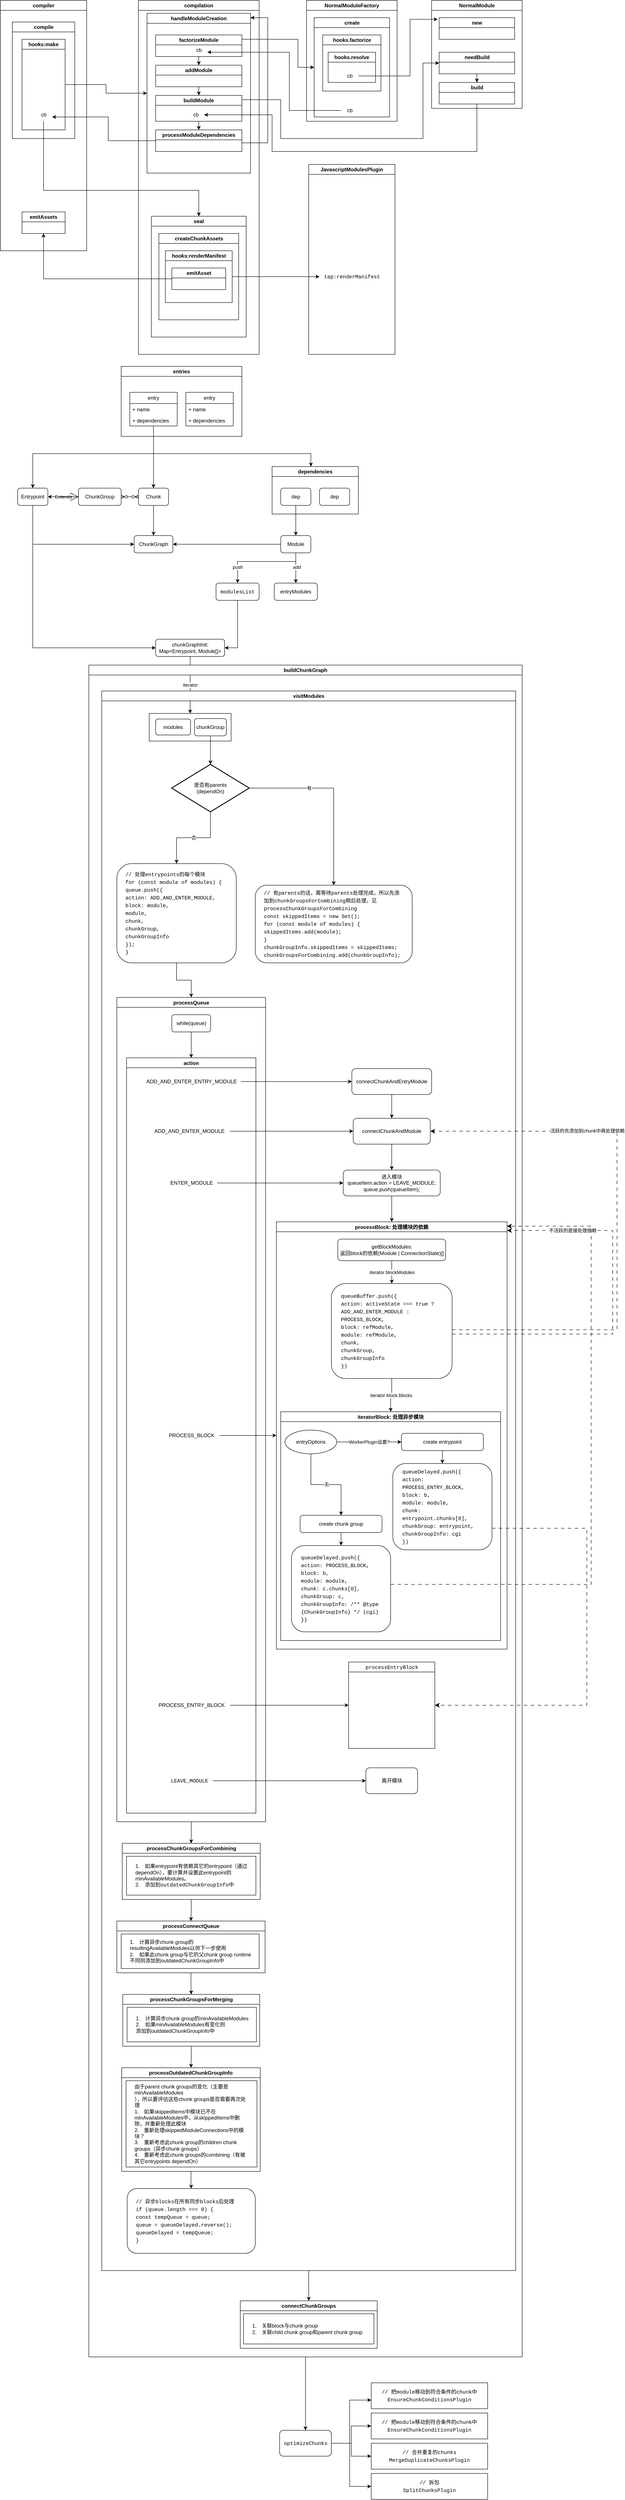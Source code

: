 <mxfile version="23.1.4" type="github">
  <diagram name="第 1 页" id="MVrE7ZpOwZZvy0ujSv35">
    <mxGraphModel dx="859" dy="586" grid="1" gridSize="10" guides="1" tooltips="1" connect="1" arrows="1" fold="1" page="1" pageScale="1" pageWidth="827" pageHeight="1169" math="0" shadow="0">
      <root>
        <mxCell id="0" />
        <mxCell id="1" parent="0" />
        <mxCell id="Hyx3UyOHCQJDbXDzl8Xv-9" value="compilation" style="swimlane;whiteSpace=wrap;html=1;" parent="1" vertex="1">
          <mxGeometry x="360" y="70" width="280" height="820" as="geometry">
            <mxRectangle x="70" y="110" width="110" height="30" as="alternateBounds" />
          </mxGeometry>
        </mxCell>
        <mxCell id="Hyx3UyOHCQJDbXDzl8Xv-68" value="seal" style="swimlane;whiteSpace=wrap;html=1;" parent="Hyx3UyOHCQJDbXDzl8Xv-9" vertex="1">
          <mxGeometry x="30" y="500" width="220" height="280" as="geometry" />
        </mxCell>
        <mxCell id="Hyx3UyOHCQJDbXDzl8Xv-69" value="createChunkAssets" style="swimlane;whiteSpace=wrap;html=1;" parent="Hyx3UyOHCQJDbXDzl8Xv-68" vertex="1">
          <mxGeometry x="17.5" y="40" width="185" height="200" as="geometry" />
        </mxCell>
        <mxCell id="Hyx3UyOHCQJDbXDzl8Xv-71" value="hooks:renderManifest" style="swimlane;whiteSpace=wrap;html=1;" parent="Hyx3UyOHCQJDbXDzl8Xv-69" vertex="1">
          <mxGeometry x="15" y="40" width="155" height="120" as="geometry" />
        </mxCell>
        <mxCell id="Hyx3UyOHCQJDbXDzl8Xv-72" value="emitAsset" style="swimlane;whiteSpace=wrap;html=1;" parent="Hyx3UyOHCQJDbXDzl8Xv-71" vertex="1">
          <mxGeometry x="15" y="40" width="125" height="50" as="geometry" />
        </mxCell>
        <mxCell id="Hyx3UyOHCQJDbXDzl8Xv-123" value="handleModuleCreation" style="swimlane;whiteSpace=wrap;html=1;" parent="Hyx3UyOHCQJDbXDzl8Xv-9" vertex="1">
          <mxGeometry x="20" y="30" width="240" height="370" as="geometry" />
        </mxCell>
        <mxCell id="Hyx3UyOHCQJDbXDzl8Xv-75" value="factorizeModule" style="swimlane;whiteSpace=wrap;html=1;" parent="Hyx3UyOHCQJDbXDzl8Xv-123" vertex="1">
          <mxGeometry x="20" y="50" width="200" height="50" as="geometry" />
        </mxCell>
        <mxCell id="Hyx3UyOHCQJDbXDzl8Xv-113" value="cb" style="text;html=1;align=center;verticalAlign=middle;resizable=0;points=[];autosize=1;strokeColor=none;fillColor=none;" parent="Hyx3UyOHCQJDbXDzl8Xv-75" vertex="1">
          <mxGeometry x="80" y="20" width="40" height="30" as="geometry" />
        </mxCell>
        <mxCell id="Hyx3UyOHCQJDbXDzl8Xv-79" value="addModule" style="swimlane;whiteSpace=wrap;html=1;" parent="Hyx3UyOHCQJDbXDzl8Xv-123" vertex="1">
          <mxGeometry x="20" y="120" width="200" height="50" as="geometry" />
        </mxCell>
        <mxCell id="Hyx3UyOHCQJDbXDzl8Xv-91" style="edgeStyle=orthogonalEdgeStyle;rounded=0;orthogonalLoop=1;jettySize=auto;html=1;" parent="Hyx3UyOHCQJDbXDzl8Xv-123" source="Hyx3UyOHCQJDbXDzl8Xv-75" target="Hyx3UyOHCQJDbXDzl8Xv-79" edge="1">
          <mxGeometry relative="1" as="geometry" />
        </mxCell>
        <mxCell id="Hyx3UyOHCQJDbXDzl8Xv-80" value="buildModule" style="swimlane;whiteSpace=wrap;html=1;" parent="Hyx3UyOHCQJDbXDzl8Xv-123" vertex="1">
          <mxGeometry x="20" y="190" width="200" height="60" as="geometry" />
        </mxCell>
        <mxCell id="Hyx3UyOHCQJDbXDzl8Xv-121" value="cb" style="text;html=1;align=center;verticalAlign=middle;resizable=0;points=[];autosize=1;strokeColor=none;fillColor=none;" parent="Hyx3UyOHCQJDbXDzl8Xv-80" vertex="1">
          <mxGeometry x="72.5" y="30" width="40" height="30" as="geometry" />
        </mxCell>
        <mxCell id="Hyx3UyOHCQJDbXDzl8Xv-92" style="edgeStyle=orthogonalEdgeStyle;rounded=0;orthogonalLoop=1;jettySize=auto;html=1;" parent="Hyx3UyOHCQJDbXDzl8Xv-123" source="Hyx3UyOHCQJDbXDzl8Xv-79" target="Hyx3UyOHCQJDbXDzl8Xv-80" edge="1">
          <mxGeometry relative="1" as="geometry" />
        </mxCell>
        <mxCell id="Hyx3UyOHCQJDbXDzl8Xv-126" style="edgeStyle=orthogonalEdgeStyle;rounded=0;orthogonalLoop=1;jettySize=auto;html=1;" parent="Hyx3UyOHCQJDbXDzl8Xv-123" source="Hyx3UyOHCQJDbXDzl8Xv-81" target="Hyx3UyOHCQJDbXDzl8Xv-123" edge="1">
          <mxGeometry relative="1" as="geometry">
            <Array as="points">
              <mxPoint x="280" y="300" />
              <mxPoint x="280" y="10" />
            </Array>
          </mxGeometry>
        </mxCell>
        <mxCell id="Hyx3UyOHCQJDbXDzl8Xv-81" value="processModuleDependencies" style="swimlane;whiteSpace=wrap;html=1;" parent="Hyx3UyOHCQJDbXDzl8Xv-123" vertex="1">
          <mxGeometry x="20" y="270" width="200" height="50" as="geometry" />
        </mxCell>
        <mxCell id="Hyx3UyOHCQJDbXDzl8Xv-93" style="edgeStyle=orthogonalEdgeStyle;rounded=0;orthogonalLoop=1;jettySize=auto;html=1;" parent="Hyx3UyOHCQJDbXDzl8Xv-123" source="Hyx3UyOHCQJDbXDzl8Xv-80" target="Hyx3UyOHCQJDbXDzl8Xv-81" edge="1">
          <mxGeometry relative="1" as="geometry" />
        </mxCell>
        <mxCell id="Hyx3UyOHCQJDbXDzl8Xv-11" value="compiler" style="swimlane;whiteSpace=wrap;html=1;" parent="1" vertex="1">
          <mxGeometry x="40" y="70" width="200" height="580" as="geometry">
            <mxRectangle x="70" y="110" width="110" height="30" as="alternateBounds" />
          </mxGeometry>
        </mxCell>
        <mxCell id="Hyx3UyOHCQJDbXDzl8Xv-83" value="compile" style="swimlane;whiteSpace=wrap;html=1;" parent="Hyx3UyOHCQJDbXDzl8Xv-11" vertex="1">
          <mxGeometry x="27.5" y="50" width="145" height="270" as="geometry" />
        </mxCell>
        <mxCell id="Hyx3UyOHCQJDbXDzl8Xv-84" value="hooks:make" style="swimlane;whiteSpace=wrap;html=1;" parent="Hyx3UyOHCQJDbXDzl8Xv-83" vertex="1">
          <mxGeometry x="22.5" y="40" width="100" height="210" as="geometry" />
        </mxCell>
        <mxCell id="Hyx3UyOHCQJDbXDzl8Xv-85" value="cb" style="text;html=1;align=center;verticalAlign=middle;resizable=0;points=[];autosize=1;strokeColor=none;fillColor=none;" parent="Hyx3UyOHCQJDbXDzl8Xv-84" vertex="1">
          <mxGeometry x="30" y="160" width="40" height="30" as="geometry" />
        </mxCell>
        <mxCell id="Hyx3UyOHCQJDbXDzl8Xv-87" value="emitAssets" style="swimlane;whiteSpace=wrap;html=1;" parent="Hyx3UyOHCQJDbXDzl8Xv-11" vertex="1">
          <mxGeometry x="50" y="490" width="100" height="50" as="geometry" />
        </mxCell>
        <mxCell id="Hyx3UyOHCQJDbXDzl8Xv-27" value="JavascriptModulesPlugin" style="swimlane;whiteSpace=wrap;html=1;" parent="1" vertex="1">
          <mxGeometry x="755" y="450" width="200" height="440" as="geometry">
            <mxRectangle x="70" y="110" width="110" height="30" as="alternateBounds" />
          </mxGeometry>
        </mxCell>
        <mxCell id="Hyx3UyOHCQJDbXDzl8Xv-31" value="&lt;div style=&quot;font-family: Menlo, Monaco, &amp;quot;Courier New&amp;quot;, monospace; line-height: 18px;&quot;&gt;tap:renderManifest&lt;/div&gt;" style="text;html=1;align=center;verticalAlign=middle;resizable=0;points=[];autosize=1;strokeColor=none;fillColor=none;labelBackgroundColor=default;fontColor=default;" parent="Hyx3UyOHCQJDbXDzl8Xv-27" vertex="1">
          <mxGeometry x="25" y="245" width="150" height="30" as="geometry" />
        </mxCell>
        <mxCell id="Hyx3UyOHCQJDbXDzl8Xv-40" style="edgeStyle=orthogonalEdgeStyle;rounded=0;orthogonalLoop=1;jettySize=auto;html=1;" parent="1" source="Hyx3UyOHCQJDbXDzl8Xv-71" target="Hyx3UyOHCQJDbXDzl8Xv-31" edge="1">
          <mxGeometry relative="1" as="geometry">
            <mxPoint x="475" y="375" as="sourcePoint" />
          </mxGeometry>
        </mxCell>
        <mxCell id="Hyx3UyOHCQJDbXDzl8Xv-64" style="edgeStyle=orthogonalEdgeStyle;rounded=0;orthogonalLoop=1;jettySize=auto;html=1;entryX=0.5;entryY=0;entryDx=0;entryDy=0;" parent="1" source="Hyx3UyOHCQJDbXDzl8Xv-85" target="Hyx3UyOHCQJDbXDzl8Xv-68" edge="1">
          <mxGeometry relative="1" as="geometry">
            <mxPoint x="151.5" y="365" as="sourcePoint" />
            <mxPoint x="360" y="265" as="targetPoint" />
            <Array as="points">
              <mxPoint x="140" y="510" />
              <mxPoint x="500" y="510" />
            </Array>
          </mxGeometry>
        </mxCell>
        <mxCell id="Hyx3UyOHCQJDbXDzl8Xv-74" style="edgeStyle=orthogonalEdgeStyle;rounded=0;orthogonalLoop=1;jettySize=auto;html=1;" parent="1" source="Hyx3UyOHCQJDbXDzl8Xv-72" target="Hyx3UyOHCQJDbXDzl8Xv-87" edge="1">
          <mxGeometry relative="1" as="geometry">
            <mxPoint x="171.5" y="535" as="targetPoint" />
          </mxGeometry>
        </mxCell>
        <mxCell id="Hyx3UyOHCQJDbXDzl8Xv-90" style="edgeStyle=orthogonalEdgeStyle;rounded=0;orthogonalLoop=1;jettySize=auto;html=1;" parent="1" source="Hyx3UyOHCQJDbXDzl8Xv-81" target="Hyx3UyOHCQJDbXDzl8Xv-85" edge="1">
          <mxGeometry relative="1" as="geometry">
            <Array as="points">
              <mxPoint x="290" y="395" />
              <mxPoint x="290" y="340" />
            </Array>
          </mxGeometry>
        </mxCell>
        <mxCell id="Hyx3UyOHCQJDbXDzl8Xv-94" value="NormalModuleFactory" style="swimlane;whiteSpace=wrap;html=1;" parent="1" vertex="1">
          <mxGeometry x="750" y="70" width="210" height="280" as="geometry" />
        </mxCell>
        <mxCell id="Hyx3UyOHCQJDbXDzl8Xv-95" value="create" style="swimlane;whiteSpace=wrap;html=1;" parent="Hyx3UyOHCQJDbXDzl8Xv-94" vertex="1">
          <mxGeometry x="17.5" y="40" width="175" height="230" as="geometry" />
        </mxCell>
        <mxCell id="Hyx3UyOHCQJDbXDzl8Xv-96" value="hooks.factorize" style="swimlane;whiteSpace=wrap;html=1;" parent="Hyx3UyOHCQJDbXDzl8Xv-95" vertex="1">
          <mxGeometry x="20" y="40" width="135" height="130" as="geometry" />
        </mxCell>
        <mxCell id="Hyx3UyOHCQJDbXDzl8Xv-99" value="hooks.resolve" style="swimlane;whiteSpace=wrap;html=1;" parent="Hyx3UyOHCQJDbXDzl8Xv-96" vertex="1">
          <mxGeometry x="12.5" y="40" width="110" height="70" as="geometry" />
        </mxCell>
        <mxCell id="Hyx3UyOHCQJDbXDzl8Xv-108" value="cb" style="text;html=1;align=center;verticalAlign=middle;resizable=0;points=[];autosize=1;strokeColor=none;fillColor=none;" parent="Hyx3UyOHCQJDbXDzl8Xv-99" vertex="1">
          <mxGeometry x="30" y="40" width="40" height="30" as="geometry" />
        </mxCell>
        <mxCell id="Hyx3UyOHCQJDbXDzl8Xv-111" value="cb" style="text;html=1;align=center;verticalAlign=middle;resizable=0;points=[];autosize=1;strokeColor=none;fillColor=none;" parent="Hyx3UyOHCQJDbXDzl8Xv-95" vertex="1">
          <mxGeometry x="62.5" y="200" width="40" height="30" as="geometry" />
        </mxCell>
        <mxCell id="Hyx3UyOHCQJDbXDzl8Xv-101" value="NormalModule" style="swimlane;whiteSpace=wrap;html=1;" parent="1" vertex="1">
          <mxGeometry x="1040" y="70" width="210" height="250" as="geometry" />
        </mxCell>
        <mxCell id="Hyx3UyOHCQJDbXDzl8Xv-105" value="new" style="swimlane;whiteSpace=wrap;html=1;" parent="Hyx3UyOHCQJDbXDzl8Xv-101" vertex="1">
          <mxGeometry x="17.5" y="40" width="175" height="50" as="geometry" />
        </mxCell>
        <mxCell id="Hyx3UyOHCQJDbXDzl8Xv-118" value="build" style="swimlane;whiteSpace=wrap;html=1;" parent="Hyx3UyOHCQJDbXDzl8Xv-101" vertex="1">
          <mxGeometry x="17.5" y="190" width="175" height="50" as="geometry" />
        </mxCell>
        <mxCell id="Hyx3UyOHCQJDbXDzl8Xv-120" style="edgeStyle=orthogonalEdgeStyle;rounded=0;orthogonalLoop=1;jettySize=auto;html=1;" parent="Hyx3UyOHCQJDbXDzl8Xv-101" source="Hyx3UyOHCQJDbXDzl8Xv-117" target="Hyx3UyOHCQJDbXDzl8Xv-118" edge="1">
          <mxGeometry relative="1" as="geometry" />
        </mxCell>
        <mxCell id="Hyx3UyOHCQJDbXDzl8Xv-117" value="needBuild" style="swimlane;whiteSpace=wrap;html=1;" parent="Hyx3UyOHCQJDbXDzl8Xv-101" vertex="1">
          <mxGeometry x="17.5" y="120" width="175" height="50" as="geometry" />
        </mxCell>
        <mxCell id="Hyx3UyOHCQJDbXDzl8Xv-109" style="edgeStyle=orthogonalEdgeStyle;rounded=0;orthogonalLoop=1;jettySize=auto;html=1;entryX=-0.02;entryY=0.076;entryDx=0;entryDy=0;entryPerimeter=0;" parent="1" source="Hyx3UyOHCQJDbXDzl8Xv-108" target="Hyx3UyOHCQJDbXDzl8Xv-105" edge="1">
          <mxGeometry relative="1" as="geometry">
            <Array as="points">
              <mxPoint x="990" y="245" />
              <mxPoint x="990" y="114" />
            </Array>
          </mxGeometry>
        </mxCell>
        <mxCell id="Hyx3UyOHCQJDbXDzl8Xv-110" style="edgeStyle=orthogonalEdgeStyle;rounded=0;orthogonalLoop=1;jettySize=auto;html=1;" parent="1" source="Hyx3UyOHCQJDbXDzl8Xv-75" target="Hyx3UyOHCQJDbXDzl8Xv-95" edge="1">
          <mxGeometry relative="1" as="geometry">
            <mxPoint x="550" y="124" as="targetPoint" />
            <Array as="points">
              <mxPoint x="730" y="160" />
              <mxPoint x="730" y="225" />
            </Array>
          </mxGeometry>
        </mxCell>
        <mxCell id="Hyx3UyOHCQJDbXDzl8Xv-114" style="edgeStyle=orthogonalEdgeStyle;rounded=0;orthogonalLoop=1;jettySize=auto;html=1;" parent="1" source="Hyx3UyOHCQJDbXDzl8Xv-111" target="Hyx3UyOHCQJDbXDzl8Xv-113" edge="1">
          <mxGeometry relative="1" as="geometry">
            <Array as="points">
              <mxPoint x="710" y="325" />
              <mxPoint x="710" y="190" />
            </Array>
          </mxGeometry>
        </mxCell>
        <mxCell id="Hyx3UyOHCQJDbXDzl8Xv-119" style="edgeStyle=orthogonalEdgeStyle;rounded=0;orthogonalLoop=1;jettySize=auto;html=1;" parent="1" source="Hyx3UyOHCQJDbXDzl8Xv-80" target="Hyx3UyOHCQJDbXDzl8Xv-117" edge="1">
          <mxGeometry relative="1" as="geometry">
            <Array as="points">
              <mxPoint x="690" y="300" />
              <mxPoint x="690" y="390" />
              <mxPoint x="1020" y="390" />
              <mxPoint x="1020" y="215" />
            </Array>
          </mxGeometry>
        </mxCell>
        <mxCell id="Hyx3UyOHCQJDbXDzl8Xv-122" style="edgeStyle=orthogonalEdgeStyle;rounded=0;orthogonalLoop=1;jettySize=auto;html=1;" parent="1" source="Hyx3UyOHCQJDbXDzl8Xv-118" target="Hyx3UyOHCQJDbXDzl8Xv-121" edge="1">
          <mxGeometry relative="1" as="geometry">
            <Array as="points">
              <mxPoint x="1145" y="420" />
              <mxPoint x="670" y="420" />
              <mxPoint x="670" y="335" />
            </Array>
          </mxGeometry>
        </mxCell>
        <mxCell id="Hyx3UyOHCQJDbXDzl8Xv-124" style="edgeStyle=orthogonalEdgeStyle;rounded=0;orthogonalLoop=1;jettySize=auto;html=1;" parent="1" source="Hyx3UyOHCQJDbXDzl8Xv-84" target="Hyx3UyOHCQJDbXDzl8Xv-123" edge="1">
          <mxGeometry relative="1" as="geometry" />
        </mxCell>
        <mxCell id="Hyx3UyOHCQJDbXDzl8Xv-207" style="edgeStyle=orthogonalEdgeStyle;rounded=0;orthogonalLoop=1;jettySize=auto;html=1;" parent="1" source="Hyx3UyOHCQJDbXDzl8Xv-208" target="Hyx3UyOHCQJDbXDzl8Xv-217" edge="1">
          <mxGeometry relative="1" as="geometry">
            <Array as="points">
              <mxPoint x="395" y="1120" />
              <mxPoint x="115" y="1120" />
            </Array>
          </mxGeometry>
        </mxCell>
        <mxCell id="Hyx3UyOHCQJDbXDzl8Xv-214" style="edgeStyle=orthogonalEdgeStyle;rounded=0;orthogonalLoop=1;jettySize=auto;html=1;" parent="1" source="Hyx3UyOHCQJDbXDzl8Xv-208" target="Hyx3UyOHCQJDbXDzl8Xv-216" edge="1">
          <mxGeometry relative="1" as="geometry">
            <mxPoint x="166" y="1132" as="targetPoint" />
          </mxGeometry>
        </mxCell>
        <mxCell id="Hyx3UyOHCQJDbXDzl8Xv-247" style="edgeStyle=orthogonalEdgeStyle;rounded=0;orthogonalLoop=1;jettySize=auto;html=1;" parent="1" source="Hyx3UyOHCQJDbXDzl8Xv-216" target="Hyx3UyOHCQJDbXDzl8Xv-237" edge="1">
          <mxGeometry relative="1" as="geometry">
            <Array as="points">
              <mxPoint x="395" y="1330" />
            </Array>
          </mxGeometry>
        </mxCell>
        <mxCell id="Hyx3UyOHCQJDbXDzl8Xv-216" value="Chunk" style="rounded=1;whiteSpace=wrap;html=1;" parent="1" vertex="1">
          <mxGeometry x="360" y="1200" width="70" height="40" as="geometry" />
        </mxCell>
        <mxCell id="Hyx3UyOHCQJDbXDzl8Xv-219" value="Extends" style="endArrow=block;endSize=16;endFill=0;html=1;rounded=0;" parent="1" source="Hyx3UyOHCQJDbXDzl8Xv-217" target="Hyx3UyOHCQJDbXDzl8Xv-218" edge="1">
          <mxGeometry x="0.01" width="160" relative="1" as="geometry">
            <mxPoint x="265.44" y="1309" as="sourcePoint" />
            <mxPoint x="265.44" y="1375" as="targetPoint" />
            <mxPoint as="offset" />
          </mxGeometry>
        </mxCell>
        <mxCell id="Hyx3UyOHCQJDbXDzl8Xv-220" value="" style="edgeStyle=entityRelationEdgeStyle;fontSize=12;html=1;endArrow=ERzeroToMany;endFill=1;startArrow=ERzeroToMany;rounded=0;" parent="1" source="Hyx3UyOHCQJDbXDzl8Xv-216" target="Hyx3UyOHCQJDbXDzl8Xv-218" edge="1">
          <mxGeometry width="100" height="100" relative="1" as="geometry">
            <mxPoint x="411" y="1330" as="sourcePoint" />
            <mxPoint x="351" y="1450" as="targetPoint" />
          </mxGeometry>
        </mxCell>
        <mxCell id="Hyx3UyOHCQJDbXDzl8Xv-222" style="edgeStyle=orthogonalEdgeStyle;rounded=0;orthogonalLoop=1;jettySize=auto;html=1;" parent="1" source="Hyx3UyOHCQJDbXDzl8Xv-208" target="Hyx3UyOHCQJDbXDzl8Xv-276" edge="1">
          <mxGeometry relative="1" as="geometry">
            <mxPoint x="421.0" y="1170" as="targetPoint" />
            <Array as="points">
              <mxPoint x="395" y="1120" />
              <mxPoint x="760" y="1120" />
            </Array>
          </mxGeometry>
        </mxCell>
        <mxCell id="Hyx3UyOHCQJDbXDzl8Xv-238" value="" style="edgeStyle=orthogonalEdgeStyle;rounded=0;orthogonalLoop=1;jettySize=auto;html=1;" parent="1" source="Hyx3UyOHCQJDbXDzl8Xv-234" target="Hyx3UyOHCQJDbXDzl8Xv-237" edge="1">
          <mxGeometry relative="1" as="geometry">
            <mxPoint x="241" y="1520" as="targetPoint" />
            <Array as="points">
              <mxPoint x="725" y="1330" />
            </Array>
          </mxGeometry>
        </mxCell>
        <mxCell id="Hyx3UyOHCQJDbXDzl8Xv-278" style="edgeStyle=orthogonalEdgeStyle;rounded=0;orthogonalLoop=1;jettySize=auto;html=1;" parent="1" source="Hyx3UyOHCQJDbXDzl8Xv-234" target="Hyx3UyOHCQJDbXDzl8Xv-258" edge="1">
          <mxGeometry relative="1" as="geometry" />
        </mxCell>
        <mxCell id="Hyx3UyOHCQJDbXDzl8Xv-279" value="add" style="edgeLabel;html=1;align=center;verticalAlign=middle;resizable=0;points=[];" parent="Hyx3UyOHCQJDbXDzl8Xv-278" vertex="1" connectable="0">
          <mxGeometry x="-0.076" y="2" relative="1" as="geometry">
            <mxPoint as="offset" />
          </mxGeometry>
        </mxCell>
        <mxCell id="Hyx3UyOHCQJDbXDzl8Xv-284" style="edgeStyle=orthogonalEdgeStyle;rounded=0;orthogonalLoop=1;jettySize=auto;html=1;" parent="1" source="Hyx3UyOHCQJDbXDzl8Xv-234" target="Hyx3UyOHCQJDbXDzl8Xv-283" edge="1">
          <mxGeometry relative="1" as="geometry">
            <Array as="points">
              <mxPoint x="725" y="1370" />
              <mxPoint x="590" y="1370" />
            </Array>
          </mxGeometry>
        </mxCell>
        <mxCell id="Hyx3UyOHCQJDbXDzl8Xv-287" value="push" style="edgeLabel;html=1;align=center;verticalAlign=middle;resizable=0;points=[];" parent="Hyx3UyOHCQJDbXDzl8Xv-284" vertex="1" connectable="0">
          <mxGeometry x="0.632" relative="1" as="geometry">
            <mxPoint as="offset" />
          </mxGeometry>
        </mxCell>
        <mxCell id="Hyx3UyOHCQJDbXDzl8Xv-234" value="Module" style="rounded=1;whiteSpace=wrap;html=1;" parent="1" vertex="1">
          <mxGeometry x="690" y="1310" width="70" height="40" as="geometry" />
        </mxCell>
        <mxCell id="Hyx3UyOHCQJDbXDzl8Xv-237" value="ChunkGraph" style="rounded=1;whiteSpace=wrap;html=1;" parent="1" vertex="1">
          <mxGeometry x="350" y="1310" width="90" height="40" as="geometry" />
        </mxCell>
        <mxCell id="Hyx3UyOHCQJDbXDzl8Xv-243" value="" style="edgeStyle=orthogonalEdgeStyle;rounded=0;orthogonalLoop=1;jettySize=auto;html=1;" parent="1" source="Hyx3UyOHCQJDbXDzl8Xv-218" target="Hyx3UyOHCQJDbXDzl8Xv-217" edge="1">
          <mxGeometry relative="1" as="geometry">
            <mxPoint x="330" y="1320" as="sourcePoint" />
            <mxPoint x="115" y="1500" as="targetPoint" />
            <Array as="points" />
          </mxGeometry>
        </mxCell>
        <mxCell id="Hyx3UyOHCQJDbXDzl8Xv-246" style="edgeStyle=orthogonalEdgeStyle;rounded=0;orthogonalLoop=1;jettySize=auto;html=1;" parent="1" source="Hyx3UyOHCQJDbXDzl8Xv-217" target="Hyx3UyOHCQJDbXDzl8Xv-237" edge="1">
          <mxGeometry relative="1" as="geometry">
            <Array as="points">
              <mxPoint x="115" y="1330" />
            </Array>
          </mxGeometry>
        </mxCell>
        <mxCell id="Hyx3UyOHCQJDbXDzl8Xv-272" style="edgeStyle=orthogonalEdgeStyle;rounded=0;orthogonalLoop=1;jettySize=auto;html=1;" parent="1" source="Hyx3UyOHCQJDbXDzl8Xv-217" target="Hyx3UyOHCQJDbXDzl8Xv-273" edge="1">
          <mxGeometry relative="1" as="geometry">
            <mxPoint x="120" y="1640" as="targetPoint" />
            <Array as="points">
              <mxPoint x="115" y="1570" />
            </Array>
          </mxGeometry>
        </mxCell>
        <mxCell id="Hyx3UyOHCQJDbXDzl8Xv-217" value="Entrypoint" style="rounded=1;whiteSpace=wrap;html=1;" parent="1" vertex="1">
          <mxGeometry x="80" y="1200" width="70" height="40" as="geometry" />
        </mxCell>
        <mxCell id="Hyx3UyOHCQJDbXDzl8Xv-218" value="ChunkGroup" style="rounded=1;whiteSpace=wrap;html=1;" parent="1" vertex="1">
          <mxGeometry x="221" y="1200" width="99" height="40" as="geometry" />
        </mxCell>
        <mxCell id="Hyx3UyOHCQJDbXDzl8Xv-258" value="entryModules" style="rounded=1;whiteSpace=wrap;html=1;" parent="1" vertex="1">
          <mxGeometry x="675" y="1420" width="100" height="40" as="geometry" />
        </mxCell>
        <mxCell id="wv2YPF_jsLJIBkKBlA4p-21" style="edgeStyle=orthogonalEdgeStyle;rounded=0;orthogonalLoop=1;jettySize=auto;html=1;" parent="1" source="Hyx3UyOHCQJDbXDzl8Xv-273" target="wv2YPF_jsLJIBkKBlA4p-72" edge="1">
          <mxGeometry relative="1" as="geometry">
            <mxPoint x="480" y="1710" as="targetPoint" />
          </mxGeometry>
        </mxCell>
        <mxCell id="wv2YPF_jsLJIBkKBlA4p-48" value="iterator" style="edgeLabel;html=1;align=center;verticalAlign=middle;resizable=0;points=[];" parent="wv2YPF_jsLJIBkKBlA4p-21" vertex="1" connectable="0">
          <mxGeometry x="0.067" y="2" relative="1" as="geometry">
            <mxPoint x="-2" y="-5" as="offset" />
          </mxGeometry>
        </mxCell>
        <mxCell id="Hyx3UyOHCQJDbXDzl8Xv-273" value="chunkGraphInit:&lt;br&gt;Map&amp;lt;Entrypoint, Module[]&amp;gt;" style="rounded=1;whiteSpace=wrap;html=1;" parent="1" vertex="1">
          <mxGeometry x="400" y="1550" width="160" height="40" as="geometry" />
        </mxCell>
        <mxCell id="Hyx3UyOHCQJDbXDzl8Xv-275" value="entries" style="swimlane;whiteSpace=wrap;html=1;" parent="1" vertex="1">
          <mxGeometry x="320" y="918" width="280" height="162" as="geometry" />
        </mxCell>
        <mxCell id="Hyx3UyOHCQJDbXDzl8Xv-208" value="entry" style="swimlane;fontStyle=0;childLayout=stackLayout;horizontal=1;startSize=26;fillColor=none;horizontalStack=0;resizeParent=1;resizeParentMax=0;resizeLast=0;collapsible=1;marginBottom=0;whiteSpace=wrap;html=1;" parent="Hyx3UyOHCQJDbXDzl8Xv-275" vertex="1">
          <mxGeometry x="20" y="60" width="110" height="78" as="geometry" />
        </mxCell>
        <mxCell id="Hyx3UyOHCQJDbXDzl8Xv-209" value="+ name" style="text;strokeColor=none;fillColor=none;align=left;verticalAlign=top;spacingLeft=4;spacingRight=4;overflow=hidden;rotatable=0;points=[[0,0.5],[1,0.5]];portConstraint=eastwest;whiteSpace=wrap;html=1;" parent="Hyx3UyOHCQJDbXDzl8Xv-208" vertex="1">
          <mxGeometry y="26" width="110" height="26" as="geometry" />
        </mxCell>
        <mxCell id="Hyx3UyOHCQJDbXDzl8Xv-210" value="+&amp;nbsp;dependencies" style="text;strokeColor=none;fillColor=none;align=left;verticalAlign=top;spacingLeft=4;spacingRight=4;overflow=hidden;rotatable=0;points=[[0,0.5],[1,0.5]];portConstraint=eastwest;whiteSpace=wrap;html=1;" parent="Hyx3UyOHCQJDbXDzl8Xv-208" vertex="1">
          <mxGeometry y="52" width="110" height="26" as="geometry" />
        </mxCell>
        <mxCell id="Hyx3UyOHCQJDbXDzl8Xv-211" value="entry" style="swimlane;fontStyle=0;childLayout=stackLayout;horizontal=1;startSize=26;fillColor=none;horizontalStack=0;resizeParent=1;resizeParentMax=0;resizeLast=0;collapsible=1;marginBottom=0;whiteSpace=wrap;html=1;" parent="Hyx3UyOHCQJDbXDzl8Xv-275" vertex="1">
          <mxGeometry x="150" y="60" width="110" height="78" as="geometry" />
        </mxCell>
        <mxCell id="Hyx3UyOHCQJDbXDzl8Xv-212" value="+ name" style="text;strokeColor=none;fillColor=none;align=left;verticalAlign=top;spacingLeft=4;spacingRight=4;overflow=hidden;rotatable=0;points=[[0,0.5],[1,0.5]];portConstraint=eastwest;whiteSpace=wrap;html=1;" parent="Hyx3UyOHCQJDbXDzl8Xv-211" vertex="1">
          <mxGeometry y="26" width="110" height="26" as="geometry" />
        </mxCell>
        <mxCell id="Hyx3UyOHCQJDbXDzl8Xv-213" value="+&amp;nbsp;dependencies" style="text;strokeColor=none;fillColor=none;align=left;verticalAlign=top;spacingLeft=4;spacingRight=4;overflow=hidden;rotatable=0;points=[[0,0.5],[1,0.5]];portConstraint=eastwest;whiteSpace=wrap;html=1;" parent="Hyx3UyOHCQJDbXDzl8Xv-211" vertex="1">
          <mxGeometry y="52" width="110" height="26" as="geometry" />
        </mxCell>
        <mxCell id="Hyx3UyOHCQJDbXDzl8Xv-276" value="dependencies" style="swimlane;whiteSpace=wrap;html=1;" parent="1" vertex="1">
          <mxGeometry x="670" y="1150" width="200" height="110" as="geometry" />
        </mxCell>
        <mxCell id="Hyx3UyOHCQJDbXDzl8Xv-221" value="dep" style="rounded=1;whiteSpace=wrap;html=1;" parent="Hyx3UyOHCQJDbXDzl8Xv-276" vertex="1">
          <mxGeometry x="20" y="50" width="70" height="40" as="geometry" />
        </mxCell>
        <mxCell id="Hyx3UyOHCQJDbXDzl8Xv-227" value="dep" style="rounded=1;whiteSpace=wrap;html=1;" parent="Hyx3UyOHCQJDbXDzl8Xv-276" vertex="1">
          <mxGeometry x="110" y="50" width="70" height="40" as="geometry" />
        </mxCell>
        <mxCell id="Hyx3UyOHCQJDbXDzl8Xv-277" style="edgeStyle=orthogonalEdgeStyle;rounded=0;orthogonalLoop=1;jettySize=auto;html=1;" parent="1" source="Hyx3UyOHCQJDbXDzl8Xv-221" target="Hyx3UyOHCQJDbXDzl8Xv-234" edge="1">
          <mxGeometry relative="1" as="geometry" />
        </mxCell>
        <mxCell id="Hyx3UyOHCQJDbXDzl8Xv-288" style="edgeStyle=orthogonalEdgeStyle;rounded=0;orthogonalLoop=1;jettySize=auto;html=1;entryX=1;entryY=0.5;entryDx=0;entryDy=0;" parent="1" source="Hyx3UyOHCQJDbXDzl8Xv-283" target="Hyx3UyOHCQJDbXDzl8Xv-273" edge="1">
          <mxGeometry relative="1" as="geometry" />
        </mxCell>
        <mxCell id="Hyx3UyOHCQJDbXDzl8Xv-283" value="&lt;div style=&quot;font-family: Menlo, Monaco, &amp;quot;Courier New&amp;quot;, monospace; line-height: 18px;&quot;&gt;modulesList&lt;br&gt;&lt;/div&gt;" style="rounded=1;whiteSpace=wrap;html=1;" parent="1" vertex="1">
          <mxGeometry x="540" y="1420" width="100" height="40" as="geometry" />
        </mxCell>
        <mxCell id="rPXtUbRvHYqUgIM3L1aE-2" value="" style="edgeStyle=orthogonalEdgeStyle;rounded=0;orthogonalLoop=1;jettySize=auto;html=1;" edge="1" parent="1" source="wv2YPF_jsLJIBkKBlA4p-13" target="rPXtUbRvHYqUgIM3L1aE-1">
          <mxGeometry relative="1" as="geometry" />
        </mxCell>
        <mxCell id="wv2YPF_jsLJIBkKBlA4p-13" value="buildChunkGraph" style="swimlane;whiteSpace=wrap;html=1;align=center;" parent="1" vertex="1">
          <mxGeometry x="245" y="1610" width="1005" height="3920" as="geometry">
            <mxRectangle x="245" y="1610" width="140" height="30" as="alternateBounds" />
          </mxGeometry>
        </mxCell>
        <mxCell id="wv2YPF_jsLJIBkKBlA4p-25" value="visitModules" style="swimlane;whiteSpace=wrap;html=1;align=center;fontColor=default;labelBackgroundColor=none;" parent="wv2YPF_jsLJIBkKBlA4p-13" vertex="1">
          <mxGeometry x="30" y="60" width="960" height="3660" as="geometry" />
        </mxCell>
        <mxCell id="wv2YPF_jsLJIBkKBlA4p-146" style="edgeStyle=orthogonalEdgeStyle;rounded=0;orthogonalLoop=1;jettySize=auto;html=1;" parent="wv2YPF_jsLJIBkKBlA4p-25" source="wv2YPF_jsLJIBkKBlA4p-58" target="wv2YPF_jsLJIBkKBlA4p-101" edge="1">
          <mxGeometry relative="1" as="geometry" />
        </mxCell>
        <mxCell id="wv2YPF_jsLJIBkKBlA4p-58" value="&lt;div style=&quot;&quot;&gt;&lt;div style=&quot;font-family: Menlo, Monaco, &amp;quot;Courier New&amp;quot;, monospace; line-height: 18px;&quot;&gt;&lt;div style=&quot;line-height: 18px;&quot;&gt;&lt;div style=&quot;&quot;&gt;//&amp;nbsp;处理entrypoints的每个模块&lt;/div&gt;&lt;div style=&quot;&quot;&gt;for (&lt;span style=&quot;&quot;&gt;const&lt;/span&gt; &lt;span style=&quot;&quot;&gt;module&lt;/span&gt; of &lt;span style=&quot;&quot;&gt;modules&lt;/span&gt;) {&lt;/div&gt;&lt;div&gt;&lt;span style=&quot;&quot;&gt;        &lt;/span&gt;&lt;span style=&quot;&quot;&gt;queue&lt;/span&gt;.&lt;span style=&quot;&quot;&gt;push&lt;/span&gt;({&lt;/div&gt;&lt;div&gt;          &lt;span style=&quot;&quot;&gt;action&lt;/span&gt;: &lt;span style=&quot;&quot;&gt;ADD_AND_ENTER_MODULE&lt;/span&gt;,&lt;/div&gt;&lt;div&gt;          &lt;span style=&quot;&quot;&gt;block&lt;/span&gt;: &lt;span style=&quot;&quot;&gt;module&lt;/span&gt;,&lt;/div&gt;&lt;div&gt;          &lt;span style=&quot;&quot;&gt;module&lt;/span&gt;,&lt;/div&gt;&lt;div&gt;          &lt;span style=&quot;&quot;&gt;chunk&lt;/span&gt;,&lt;/div&gt;&lt;div&gt;          &lt;span style=&quot;&quot;&gt;chunkGroup&lt;/span&gt;,&lt;/div&gt;&lt;div&gt;          &lt;span style=&quot;&quot;&gt;chunkGroupInfo&lt;/span&gt;&lt;/div&gt;&lt;div&gt;        });&lt;/div&gt;&lt;div&gt;      }&lt;/div&gt;&lt;/div&gt;&lt;/div&gt;&lt;/div&gt;" style="rounded=1;whiteSpace=wrap;html=1;strokeColor=default;fontColor=default;labelBackgroundColor=none;align=left;spacing=20;" parent="wv2YPF_jsLJIBkKBlA4p-25" vertex="1">
          <mxGeometry x="35" y="400" width="277" height="230" as="geometry" />
        </mxCell>
        <mxCell id="wv2YPF_jsLJIBkKBlA4p-119" value="否" style="edgeStyle=orthogonalEdgeStyle;rounded=0;orthogonalLoop=1;jettySize=auto;html=1;" parent="wv2YPF_jsLJIBkKBlA4p-25" source="GXbM8JGDoSrahXJrBX9j-9" target="wv2YPF_jsLJIBkKBlA4p-58" edge="1">
          <mxGeometry relative="1" as="geometry">
            <Array as="points" />
            <mxPoint x="118.263" y="323" as="sourcePoint" />
          </mxGeometry>
        </mxCell>
        <mxCell id="wv2YPF_jsLJIBkKBlA4p-74" value="" style="group" parent="wv2YPF_jsLJIBkKBlA4p-25" vertex="1" connectable="0">
          <mxGeometry x="110" y="52" width="190" height="64" as="geometry" />
        </mxCell>
        <mxCell id="wv2YPF_jsLJIBkKBlA4p-72" value="" style="whiteSpace=wrap;html=1;" parent="wv2YPF_jsLJIBkKBlA4p-74" vertex="1">
          <mxGeometry width="190" height="64" as="geometry" />
        </mxCell>
        <mxCell id="wv2YPF_jsLJIBkKBlA4p-71" value="chunkGroup" style="rounded=1;whiteSpace=wrap;html=1;" parent="wv2YPF_jsLJIBkKBlA4p-74" vertex="1">
          <mxGeometry x="105" y="12" width="74" height="40" as="geometry" />
        </mxCell>
        <mxCell id="wv2YPF_jsLJIBkKBlA4p-70" value="modules" style="rounded=1;whiteSpace=wrap;html=1;" parent="wv2YPF_jsLJIBkKBlA4p-74" vertex="1">
          <mxGeometry x="15" y="13" width="81" height="37" as="geometry" />
        </mxCell>
        <mxCell id="wv2YPF_jsLJIBkKBlA4p-78" style="edgeStyle=orthogonalEdgeStyle;rounded=0;orthogonalLoop=1;jettySize=auto;html=1;" parent="wv2YPF_jsLJIBkKBlA4p-25" source="wv2YPF_jsLJIBkKBlA4p-71" target="GXbM8JGDoSrahXJrBX9j-9" edge="1">
          <mxGeometry relative="1" as="geometry" />
        </mxCell>
        <mxCell id="W6BC3XzCuo4GsSZScxcd-2" value="" style="edgeStyle=orthogonalEdgeStyle;rounded=0;orthogonalLoop=1;jettySize=auto;html=1;" parent="wv2YPF_jsLJIBkKBlA4p-25" source="wv2YPF_jsLJIBkKBlA4p-101" target="W6BC3XzCuo4GsSZScxcd-3" edge="1">
          <mxGeometry relative="1" as="geometry">
            <mxPoint x="207.6" y="2680" as="targetPoint" />
          </mxGeometry>
        </mxCell>
        <mxCell id="wv2YPF_jsLJIBkKBlA4p-101" value="processQueue" style="swimlane;" parent="wv2YPF_jsLJIBkKBlA4p-25" vertex="1">
          <mxGeometry x="35" y="710" width="345" height="1910" as="geometry">
            <mxRectangle x="35" y="480" width="120" height="30" as="alternateBounds" />
          </mxGeometry>
        </mxCell>
        <mxCell id="wv2YPF_jsLJIBkKBlA4p-104" style="edgeStyle=orthogonalEdgeStyle;rounded=0;orthogonalLoop=1;jettySize=auto;html=1;" parent="wv2YPF_jsLJIBkKBlA4p-101" source="wv2YPF_jsLJIBkKBlA4p-102" target="wv2YPF_jsLJIBkKBlA4p-125" edge="1">
          <mxGeometry relative="1" as="geometry">
            <mxPoint x="172.5" y="100" as="targetPoint" />
          </mxGeometry>
        </mxCell>
        <mxCell id="wv2YPF_jsLJIBkKBlA4p-102" value="while(queue)" style="rounded=1;whiteSpace=wrap;html=1;" parent="wv2YPF_jsLJIBkKBlA4p-101" vertex="1">
          <mxGeometry x="127.5" y="40" width="90" height="40" as="geometry" />
        </mxCell>
        <mxCell id="wv2YPF_jsLJIBkKBlA4p-125" value="action" style="swimlane;" parent="wv2YPF_jsLJIBkKBlA4p-101" vertex="1">
          <mxGeometry x="22.5" y="140" width="300" height="1750" as="geometry" />
        </mxCell>
        <mxCell id="wv2YPF_jsLJIBkKBlA4p-126" value="ADD_AND_ENTER_ENTRY_MODULE" style="text;html=1;align=center;verticalAlign=middle;resizable=0;points=[];autosize=1;strokeColor=none;fillColor=none;" parent="wv2YPF_jsLJIBkKBlA4p-125" vertex="1">
          <mxGeometry x="35" y="40" width="230" height="30" as="geometry" />
        </mxCell>
        <mxCell id="wv2YPF_jsLJIBkKBlA4p-127" value="PROCESS_BLOCK" style="text;html=1;align=center;verticalAlign=middle;resizable=0;points=[];autosize=1;strokeColor=none;fillColor=none;" parent="wv2YPF_jsLJIBkKBlA4p-125" vertex="1">
          <mxGeometry x="85" y="860" width="130" height="30" as="geometry" />
        </mxCell>
        <mxCell id="wv2YPF_jsLJIBkKBlA4p-131" value="ADD_AND_ENTER_MODULE" style="text;html=1;align=center;verticalAlign=middle;resizable=0;points=[];autosize=1;strokeColor=none;fillColor=none;" parent="wv2YPF_jsLJIBkKBlA4p-125" vertex="1">
          <mxGeometry x="50" y="155" width="190" height="30" as="geometry" />
        </mxCell>
        <mxCell id="wv2YPF_jsLJIBkKBlA4p-139" value="ENTER_MODULE" style="text;html=1;align=center;verticalAlign=middle;resizable=0;points=[];autosize=1;strokeColor=none;fillColor=none;" parent="wv2YPF_jsLJIBkKBlA4p-125" vertex="1">
          <mxGeometry x="90" y="275" width="120" height="30" as="geometry" />
        </mxCell>
        <mxCell id="wv2YPF_jsLJIBkKBlA4p-145" value="PROCESS_ENTRY_BLOCK" style="text;html=1;align=center;verticalAlign=middle;resizable=0;points=[];autosize=1;strokeColor=none;fillColor=none;" parent="wv2YPF_jsLJIBkKBlA4p-125" vertex="1">
          <mxGeometry x="60" y="1485" width="180" height="30" as="geometry" />
        </mxCell>
        <mxCell id="IKmlM9FXXomiaoNc1RVJ-33" value="&lt;div style=&quot;text-align: start; font-family: Menlo, Monaco, &amp;quot;Courier New&amp;quot;, monospace; line-height: 18px;&quot;&gt;LEAVE_MODULE&lt;/div&gt;" style="text;html=1;align=center;verticalAlign=middle;resizable=0;points=[];autosize=1;strokeColor=none;fillColor=none;fontColor=default;labelBackgroundColor=none;" parent="wv2YPF_jsLJIBkKBlA4p-125" vertex="1">
          <mxGeometry x="90" y="1660" width="110" height="30" as="geometry" />
        </mxCell>
        <mxCell id="wv2YPF_jsLJIBkKBlA4p-112" value="processBlock: 处理模块的依赖" style="swimlane;" parent="wv2YPF_jsLJIBkKBlA4p-25" vertex="1">
          <mxGeometry x="405.01" y="1230" width="534.99" height="990" as="geometry" />
        </mxCell>
        <mxCell id="wv2YPF_jsLJIBkKBlA4p-114" value="iterator&amp;nbsp;blockModules" style="edgeStyle=orthogonalEdgeStyle;rounded=0;orthogonalLoop=1;jettySize=auto;html=1;" parent="wv2YPF_jsLJIBkKBlA4p-112" source="wv2YPF_jsLJIBkKBlA4p-82" target="wv2YPF_jsLJIBkKBlA4p-113" edge="1">
          <mxGeometry relative="1" as="geometry" />
        </mxCell>
        <mxCell id="wv2YPF_jsLJIBkKBlA4p-82" value="getBlockModules:&lt;br&gt;返回block的依赖(Module | ConnectionState)[]" style="whiteSpace=wrap;html=1;rounded=1;" parent="wv2YPF_jsLJIBkKBlA4p-112" vertex="1">
          <mxGeometry x="142.5" y="40" width="250" height="50" as="geometry" />
        </mxCell>
        <mxCell id="wv2YPF_jsLJIBkKBlA4p-116" value="iterator&amp;nbsp;block.blocks" style="edgeStyle=orthogonalEdgeStyle;rounded=0;orthogonalLoop=1;jettySize=auto;html=1;" parent="wv2YPF_jsLJIBkKBlA4p-112" source="wv2YPF_jsLJIBkKBlA4p-113" target="IKmlM9FXXomiaoNc1RVJ-1" edge="1">
          <mxGeometry relative="1" as="geometry">
            <mxPoint x="227.59" y="450" as="targetPoint" />
          </mxGeometry>
        </mxCell>
        <mxCell id="wv2YPF_jsLJIBkKBlA4p-113" value="&lt;div style=&quot;font-family: Menlo, Monaco, &amp;quot;Courier New&amp;quot;, monospace; line-height: 18px;&quot;&gt;&lt;div&gt;queueBuffer.&lt;span style=&quot;&quot;&gt;push&lt;/span&gt;({&lt;/div&gt;&lt;div&gt;          &lt;span style=&quot;&quot;&gt;action&lt;/span&gt;: &lt;span style=&quot;&quot;&gt;activeState&lt;/span&gt; &lt;span style=&quot;&quot;&gt;===&lt;/span&gt; &lt;span style=&quot;&quot;&gt;true&lt;/span&gt; &lt;span style=&quot;&quot;&gt;?&lt;/span&gt; &lt;span style=&quot;&quot;&gt;ADD_AND_ENTER_MODULE&lt;/span&gt; &lt;span style=&quot;&quot;&gt;:&lt;/span&gt; &lt;span style=&quot;&quot;&gt;PROCESS_BLOCK&lt;/span&gt;,&lt;/div&gt;&lt;div&gt;          &lt;span style=&quot;&quot;&gt;block&lt;/span&gt;: &lt;span style=&quot;&quot;&gt;refModule&lt;/span&gt;,&lt;/div&gt;&lt;div&gt;          &lt;span style=&quot;&quot;&gt;module&lt;/span&gt;: &lt;span style=&quot;&quot;&gt;refModule&lt;/span&gt;,&lt;/div&gt;&lt;div&gt;          &lt;span style=&quot;&quot;&gt;chunk&lt;/span&gt;,&lt;/div&gt;&lt;div&gt;          &lt;span style=&quot;&quot;&gt;chunkGroup&lt;/span&gt;,&lt;/div&gt;&lt;div&gt;          &lt;span style=&quot;&quot;&gt;chunkGroupInfo&lt;/span&gt;&lt;/div&gt;&lt;div&gt;        })&lt;/div&gt;&lt;/div&gt;" style="html=1;rounded=1;align=left;fontColor=default;labelBackgroundColor=none;horizontal=1;verticalAlign=middle;labelPosition=center;verticalLabelPosition=middle;spacingLeft=20;whiteSpace=wrap;spacingRight=20;" parent="wv2YPF_jsLJIBkKBlA4p-112" vertex="1">
          <mxGeometry x="127.5" y="143" width="280" height="220" as="geometry" />
        </mxCell>
        <mxCell id="IKmlM9FXXomiaoNc1RVJ-1" value="iteratorBlock: 处理异步模块" style="swimlane;" parent="wv2YPF_jsLJIBkKBlA4p-112" vertex="1">
          <mxGeometry x="10" y="440" width="510" height="530" as="geometry" />
        </mxCell>
        <mxCell id="wv2YPF_jsLJIBkKBlA4p-148" value="&lt;div style=&quot;font-family: Menlo, Monaco, &amp;quot;Courier New&amp;quot;, monospace; line-height: 18px;&quot;&gt;&lt;div&gt;queueDelayed.&lt;span style=&quot;&quot;&gt;push&lt;/span&gt;({&lt;/div&gt;&lt;div&gt;        &lt;span style=&quot;&quot;&gt;action&lt;/span&gt;: &lt;span style=&quot;&quot;&gt;PROCESS_BLOCK&lt;/span&gt;,&lt;/div&gt;&lt;div&gt;        &lt;span style=&quot;&quot;&gt;block&lt;/span&gt;: &lt;span style=&quot;&quot;&gt;b&lt;/span&gt;,&lt;/div&gt;&lt;div&gt;        &lt;span style=&quot;&quot;&gt;module&lt;/span&gt;: &lt;span style=&quot;&quot;&gt;module&lt;/span&gt;,&lt;/div&gt;&lt;div&gt;        &lt;span style=&quot;&quot;&gt;chunk&lt;/span&gt;:&lt;span style=&quot;&quot;&gt; &lt;/span&gt;&lt;span style=&quot;&quot;&gt;c&lt;/span&gt;.&lt;span style=&quot;&quot;&gt;chunks&lt;/span&gt;[&lt;span style=&quot;&quot;&gt;0&lt;/span&gt;],&lt;/div&gt;&lt;div&gt;        &lt;span style=&quot;&quot;&gt;chunkGroup&lt;/span&gt;: &lt;span style=&quot;&quot;&gt;c&lt;/span&gt;,&lt;/div&gt;&lt;div&gt;        &lt;span style=&quot;&quot;&gt;chunkGroupInfo&lt;/span&gt;: &lt;span style=&quot;&quot;&gt;/** &lt;/span&gt;&lt;span style=&quot;&quot;&gt;@type&lt;/span&gt;&lt;span style=&quot;&quot;&gt; &lt;/span&gt;&lt;span style=&quot;&quot;&gt;{ChunkGroupInfo}&lt;/span&gt;&lt;span style=&quot;&quot;&gt; */&lt;/span&gt; (&lt;span style=&quot;&quot;&gt;cgi&lt;/span&gt;)&lt;/div&gt;&lt;div&gt;      })&lt;/div&gt;&lt;/div&gt;" style="whiteSpace=wrap;html=1;rounded=1;fontColor=default;labelBackgroundColor=none;align=left;spacingLeft=20;spacingRight=20;" parent="IKmlM9FXXomiaoNc1RVJ-1" vertex="1">
          <mxGeometry x="24.99" y="310" width="230" height="200" as="geometry" />
        </mxCell>
        <mxCell id="IKmlM9FXXomiaoNc1RVJ-8" style="edgeStyle=orthogonalEdgeStyle;rounded=0;orthogonalLoop=1;jettySize=auto;html=1;" parent="IKmlM9FXXomiaoNc1RVJ-1" source="IKmlM9FXXomiaoNc1RVJ-6" target="wv2YPF_jsLJIBkKBlA4p-148" edge="1">
          <mxGeometry relative="1" as="geometry" />
        </mxCell>
        <mxCell id="IKmlM9FXXomiaoNc1RVJ-6" value="create chunk group" style="rounded=1;whiteSpace=wrap;html=1;" parent="IKmlM9FXXomiaoNc1RVJ-1" vertex="1">
          <mxGeometry x="44.99" y="240" width="190" height="40" as="geometry" />
        </mxCell>
        <mxCell id="IKmlM9FXXomiaoNc1RVJ-21" style="edgeStyle=orthogonalEdgeStyle;rounded=0;orthogonalLoop=1;jettySize=auto;html=1;" parent="IKmlM9FXXomiaoNc1RVJ-1" source="IKmlM9FXXomiaoNc1RVJ-20" target="IKmlM9FXXomiaoNc1RVJ-6" edge="1">
          <mxGeometry relative="1" as="geometry" />
        </mxCell>
        <mxCell id="IKmlM9FXXomiaoNc1RVJ-22" value="无" style="edgeLabel;html=1;align=center;verticalAlign=middle;resizable=0;points=[];" parent="IKmlM9FXXomiaoNc1RVJ-21" vertex="1" connectable="0">
          <mxGeometry y="1" relative="1" as="geometry">
            <mxPoint as="offset" />
          </mxGeometry>
        </mxCell>
        <mxCell id="IKmlM9FXXomiaoNc1RVJ-27" value="WorkerPlugin设置?" style="edgeStyle=orthogonalEdgeStyle;rounded=0;orthogonalLoop=1;jettySize=auto;html=1;" parent="IKmlM9FXXomiaoNc1RVJ-1" source="IKmlM9FXXomiaoNc1RVJ-20" target="IKmlM9FXXomiaoNc1RVJ-26" edge="1">
          <mxGeometry relative="1" as="geometry" />
        </mxCell>
        <mxCell id="IKmlM9FXXomiaoNc1RVJ-20" value="entryOptions" style="ellipse;whiteSpace=wrap;html=1;" parent="IKmlM9FXXomiaoNc1RVJ-1" vertex="1">
          <mxGeometry x="9.99" y="42.5" width="120" height="55" as="geometry" />
        </mxCell>
        <mxCell id="IKmlM9FXXomiaoNc1RVJ-24" value="&lt;div style=&quot;font-family: Menlo, Monaco, &amp;quot;Courier New&amp;quot;, monospace; line-height: 18px;&quot;&gt;&lt;div style=&quot;line-height: 18px;&quot;&gt;&lt;div&gt;queueDelayed&lt;span style=&quot;&quot;&gt;.&lt;/span&gt;&lt;span style=&quot;&quot;&gt;push&lt;/span&gt;({&lt;/div&gt;&lt;div&gt;          &lt;span style=&quot;&quot;&gt;action&lt;/span&gt;: &lt;span style=&quot;&quot;&gt;PROCESS_ENTRY_BLOCK&lt;/span&gt;,&lt;/div&gt;&lt;div&gt;          &lt;span style=&quot;&quot;&gt;block&lt;/span&gt;: &lt;span style=&quot;&quot;&gt;b&lt;/span&gt;,&lt;/div&gt;&lt;div&gt;          &lt;span style=&quot;&quot;&gt;module&lt;/span&gt;: &lt;span style=&quot;&quot;&gt;module&lt;/span&gt;,&lt;/div&gt;&lt;div&gt;          &lt;span style=&quot;&quot;&gt;chunk&lt;/span&gt;:&lt;span style=&quot;&quot;&gt; &lt;/span&gt;&lt;span style=&quot;&quot;&gt;entrypoint&lt;/span&gt;&lt;span style=&quot;&quot;&gt;.&lt;/span&gt;&lt;span style=&quot;&quot;&gt;chunks&lt;/span&gt;[&lt;span style=&quot;&quot;&gt;0&lt;/span&gt;],&lt;/div&gt;&lt;div&gt;          &lt;span style=&quot;&quot;&gt;chunkGroup&lt;/span&gt;: &lt;span style=&quot;&quot;&gt;entrypoint&lt;/span&gt;,&lt;/div&gt;&lt;div&gt;          &lt;span style=&quot;&quot;&gt;chunkGroupInfo&lt;/span&gt;: &lt;span style=&quot;&quot;&gt;cgi&lt;/span&gt;&lt;/div&gt;&lt;div&gt;        })&lt;/div&gt;&lt;/div&gt;&lt;/div&gt;" style="whiteSpace=wrap;html=1;rounded=1;fontColor=default;labelBackgroundColor=none;align=left;spacingLeft=20;spacingRight=20;" parent="IKmlM9FXXomiaoNc1RVJ-1" vertex="1">
          <mxGeometry x="259.99" y="120" width="230" height="200" as="geometry" />
        </mxCell>
        <mxCell id="IKmlM9FXXomiaoNc1RVJ-25" style="edgeStyle=orthogonalEdgeStyle;rounded=0;orthogonalLoop=1;jettySize=auto;html=1;" parent="IKmlM9FXXomiaoNc1RVJ-1" source="IKmlM9FXXomiaoNc1RVJ-26" target="IKmlM9FXXomiaoNc1RVJ-24" edge="1">
          <mxGeometry relative="1" as="geometry" />
        </mxCell>
        <mxCell id="IKmlM9FXXomiaoNc1RVJ-26" value="create entrypoint" style="rounded=1;whiteSpace=wrap;html=1;" parent="IKmlM9FXXomiaoNc1RVJ-1" vertex="1">
          <mxGeometry x="279.99" y="50" width="190" height="40" as="geometry" />
        </mxCell>
        <mxCell id="IKmlM9FXXomiaoNc1RVJ-13" value="" style="edgeStyle=segmentEdgeStyle;endArrow=classic;html=1;curved=0;rounded=0;endSize=8;startSize=8;dashed=1;dashPattern=8 8;" parent="wv2YPF_jsLJIBkKBlA4p-112" source="wv2YPF_jsLJIBkKBlA4p-113" target="wv2YPF_jsLJIBkKBlA4p-112" edge="1">
          <mxGeometry width="50" height="50" relative="1" as="geometry">
            <mxPoint x="309.99" y="260" as="sourcePoint" />
            <mxPoint x="258.99" y="-200" as="targetPoint" />
            <Array as="points">
              <mxPoint x="780" y="260" />
              <mxPoint x="780" y="20" />
            </Array>
          </mxGeometry>
        </mxCell>
        <mxCell id="IKmlM9FXXomiaoNc1RVJ-16" value="不活跃的直接处理依赖" style="edgeLabel;html=1;align=center;verticalAlign=middle;resizable=0;points=[];" parent="IKmlM9FXXomiaoNc1RVJ-13" vertex="1" connectable="0">
          <mxGeometry x="0.439" relative="1" as="geometry">
            <mxPoint x="-89" as="offset" />
          </mxGeometry>
        </mxCell>
        <mxCell id="IKmlM9FXXomiaoNc1RVJ-10" value="" style="edgeStyle=segmentEdgeStyle;endArrow=classic;html=1;curved=0;rounded=0;endSize=8;startSize=8;dashed=1;dashPattern=8 8;" parent="wv2YPF_jsLJIBkKBlA4p-112" source="wv2YPF_jsLJIBkKBlA4p-148" target="wv2YPF_jsLJIBkKBlA4p-112" edge="1">
          <mxGeometry width="50" height="50" relative="1" as="geometry">
            <mxPoint x="275" y="410" as="sourcePoint" />
            <mxPoint x="529.99" y="-30" as="targetPoint" />
            <Array as="points">
              <mxPoint x="730" y="840" />
              <mxPoint x="730" y="10" />
            </Array>
          </mxGeometry>
        </mxCell>
        <mxCell id="wv2YPF_jsLJIBkKBlA4p-136" style="edgeStyle=orthogonalEdgeStyle;rounded=0;orthogonalLoop=1;jettySize=auto;html=1;" parent="wv2YPF_jsLJIBkKBlA4p-25" source="wv2YPF_jsLJIBkKBlA4p-120" target="wv2YPF_jsLJIBkKBlA4p-134" edge="1">
          <mxGeometry relative="1" as="geometry" />
        </mxCell>
        <mxCell id="wv2YPF_jsLJIBkKBlA4p-120" value="connectChunkAndEntryModule" style="rounded=1;whiteSpace=wrap;html=1;" parent="wv2YPF_jsLJIBkKBlA4p-25" vertex="1">
          <mxGeometry x="580.01" y="875" width="185" height="60" as="geometry" />
        </mxCell>
        <mxCell id="wv2YPF_jsLJIBkKBlA4p-128" style="edgeStyle=orthogonalEdgeStyle;rounded=0;orthogonalLoop=1;jettySize=auto;html=1;" parent="wv2YPF_jsLJIBkKBlA4p-25" source="wv2YPF_jsLJIBkKBlA4p-127" target="wv2YPF_jsLJIBkKBlA4p-112" edge="1">
          <mxGeometry relative="1" as="geometry" />
        </mxCell>
        <mxCell id="wv2YPF_jsLJIBkKBlA4p-129" style="edgeStyle=orthogonalEdgeStyle;rounded=0;orthogonalLoop=1;jettySize=auto;html=1;" parent="wv2YPF_jsLJIBkKBlA4p-25" source="wv2YPF_jsLJIBkKBlA4p-126" target="wv2YPF_jsLJIBkKBlA4p-120" edge="1">
          <mxGeometry relative="1" as="geometry" />
        </mxCell>
        <mxCell id="wv2YPF_jsLJIBkKBlA4p-142" style="edgeStyle=orthogonalEdgeStyle;rounded=0;orthogonalLoop=1;jettySize=auto;html=1;" parent="wv2YPF_jsLJIBkKBlA4p-25" source="wv2YPF_jsLJIBkKBlA4p-134" target="wv2YPF_jsLJIBkKBlA4p-141" edge="1">
          <mxGeometry relative="1" as="geometry" />
        </mxCell>
        <mxCell id="wv2YPF_jsLJIBkKBlA4p-134" value="connectChunkAndModule" style="rounded=1;whiteSpace=wrap;html=1;" parent="wv2YPF_jsLJIBkKBlA4p-25" vertex="1">
          <mxGeometry x="583.13" y="990" width="178.75" height="60" as="geometry" />
        </mxCell>
        <mxCell id="wv2YPF_jsLJIBkKBlA4p-137" style="edgeStyle=orthogonalEdgeStyle;rounded=0;orthogonalLoop=1;jettySize=auto;html=1;" parent="wv2YPF_jsLJIBkKBlA4p-25" source="wv2YPF_jsLJIBkKBlA4p-131" target="wv2YPF_jsLJIBkKBlA4p-134" edge="1">
          <mxGeometry relative="1" as="geometry" />
        </mxCell>
        <mxCell id="wv2YPF_jsLJIBkKBlA4p-143" style="edgeStyle=orthogonalEdgeStyle;rounded=0;orthogonalLoop=1;jettySize=auto;html=1;" parent="wv2YPF_jsLJIBkKBlA4p-25" source="wv2YPF_jsLJIBkKBlA4p-141" target="wv2YPF_jsLJIBkKBlA4p-112" edge="1">
          <mxGeometry relative="1" as="geometry" />
        </mxCell>
        <mxCell id="wv2YPF_jsLJIBkKBlA4p-141" value="进入模块&lt;br&gt;queueItem.action = LEAVE_MODULE; queue.push(queueItem);" style="rounded=1;whiteSpace=wrap;html=1;" parent="wv2YPF_jsLJIBkKBlA4p-25" vertex="1">
          <mxGeometry x="560.01" y="1110" width="225" height="60" as="geometry" />
        </mxCell>
        <mxCell id="wv2YPF_jsLJIBkKBlA4p-140" style="edgeStyle=orthogonalEdgeStyle;rounded=0;orthogonalLoop=1;jettySize=auto;html=1;" parent="wv2YPF_jsLJIBkKBlA4p-25" source="wv2YPF_jsLJIBkKBlA4p-139" target="wv2YPF_jsLJIBkKBlA4p-141" edge="1">
          <mxGeometry relative="1" as="geometry">
            <mxPoint x="465" y="915" as="targetPoint" />
          </mxGeometry>
        </mxCell>
        <mxCell id="IKmlM9FXXomiaoNc1RVJ-11" value="" style="edgeStyle=segmentEdgeStyle;endArrow=classic;html=1;curved=0;rounded=0;endSize=8;startSize=8;dashed=1;dashPattern=8 8;" parent="wv2YPF_jsLJIBkKBlA4p-25" source="wv2YPF_jsLJIBkKBlA4p-113" target="wv2YPF_jsLJIBkKBlA4p-134" edge="1">
          <mxGeometry width="50" height="50" relative="1" as="geometry">
            <mxPoint x="695" y="1203" as="sourcePoint" />
            <mxPoint x="865.01" y="810" as="targetPoint" />
            <Array as="points">
              <mxPoint x="1195" y="1480" />
              <mxPoint x="1195" y="1020" />
            </Array>
          </mxGeometry>
        </mxCell>
        <mxCell id="IKmlM9FXXomiaoNc1RVJ-23" value="活跃的先添加到chunk中再处理依赖" style="edgeLabel;html=1;align=center;verticalAlign=middle;resizable=0;points=[];" parent="IKmlM9FXXomiaoNc1RVJ-11" vertex="1" connectable="0">
          <mxGeometry x="0.431" y="-1" relative="1" as="geometry">
            <mxPoint x="1" as="offset" />
          </mxGeometry>
        </mxCell>
        <mxCell id="IKmlM9FXXomiaoNc1RVJ-28" value="&lt;div style=&quot;font-weight: normal; text-align: start; font-family: Menlo, Monaco, &amp;quot;Courier New&amp;quot;, monospace; line-height: 18px;&quot;&gt;&lt;span style=&quot;&quot;&gt;&lt;font&gt;processEntryBlock&lt;/font&gt;&lt;/span&gt;&lt;/div&gt;" style="swimlane;whiteSpace=wrap;html=1;fontColor=default;labelBackgroundColor=none;" parent="wv2YPF_jsLJIBkKBlA4p-25" vertex="1">
          <mxGeometry x="572.51" y="2250" width="200" height="200" as="geometry" />
        </mxCell>
        <mxCell id="IKmlM9FXXomiaoNc1RVJ-29" style="edgeStyle=orthogonalEdgeStyle;rounded=0;orthogonalLoop=1;jettySize=auto;html=1;" parent="wv2YPF_jsLJIBkKBlA4p-25" source="wv2YPF_jsLJIBkKBlA4p-145" target="IKmlM9FXXomiaoNc1RVJ-28" edge="1">
          <mxGeometry relative="1" as="geometry" />
        </mxCell>
        <mxCell id="IKmlM9FXXomiaoNc1RVJ-31" value="" style="edgeStyle=segmentEdgeStyle;endArrow=classic;html=1;curved=0;rounded=0;endSize=8;startSize=8;dashed=1;dashPattern=8 8;" parent="wv2YPF_jsLJIBkKBlA4p-25" source="IKmlM9FXXomiaoNc1RVJ-24" target="IKmlM9FXXomiaoNc1RVJ-28" edge="1">
          <mxGeometry width="50" height="50" relative="1" as="geometry">
            <mxPoint x="675" y="1940" as="sourcePoint" />
            <mxPoint x="945" y="1110" as="targetPoint" />
            <Array as="points">
              <mxPoint x="1125" y="1940" />
              <mxPoint x="1125" y="2350" />
            </Array>
          </mxGeometry>
        </mxCell>
        <mxCell id="IKmlM9FXXomiaoNc1RVJ-35" value="离开模块" style="rounded=1;whiteSpace=wrap;html=1;" parent="wv2YPF_jsLJIBkKBlA4p-25" vertex="1">
          <mxGeometry x="612.51" y="2495" width="120" height="60" as="geometry" />
        </mxCell>
        <mxCell id="IKmlM9FXXomiaoNc1RVJ-34" style="edgeStyle=orthogonalEdgeStyle;rounded=0;orthogonalLoop=1;jettySize=auto;html=1;" parent="wv2YPF_jsLJIBkKBlA4p-25" source="IKmlM9FXXomiaoNc1RVJ-33" target="IKmlM9FXXomiaoNc1RVJ-35" edge="1">
          <mxGeometry relative="1" as="geometry">
            <mxPoint x="605" y="2473" as="targetPoint" />
          </mxGeometry>
        </mxCell>
        <mxCell id="W6BC3XzCuo4GsSZScxcd-7" value="" style="edgeStyle=orthogonalEdgeStyle;rounded=0;orthogonalLoop=1;jettySize=auto;html=1;" parent="wv2YPF_jsLJIBkKBlA4p-25" source="W6BC3XzCuo4GsSZScxcd-3" target="W6BC3XzCuo4GsSZScxcd-5" edge="1">
          <mxGeometry relative="1" as="geometry" />
        </mxCell>
        <mxCell id="W6BC3XzCuo4GsSZScxcd-3" value="processChunkGroupsForCombining" style="swimlane;whiteSpace=wrap;html=1;" parent="wv2YPF_jsLJIBkKBlA4p-25" vertex="1">
          <mxGeometry x="47.5" y="2670" width="320" height="130" as="geometry" />
        </mxCell>
        <mxCell id="W6BC3XzCuo4GsSZScxcd-18" value="1.　如果entrypoint有依赖其它的entrypoint（通过dependOn），要计算并设置此entrypoint的minAvailableModules。&lt;br&gt;2.　添加到&lt;span style=&quot;font-family: Menlo, Monaco, &amp;quot;Courier New&amp;quot;, monospace; background-color: initial;&quot;&gt;outdatedChunkGroupInfo中&lt;/span&gt;" style="whiteSpace=wrap;html=1;fontColor=default;labelBackgroundColor=none;align=left;spacing=20;" parent="W6BC3XzCuo4GsSZScxcd-3" vertex="1">
          <mxGeometry x="10" y="30" width="300" height="90" as="geometry" />
        </mxCell>
        <mxCell id="W6BC3XzCuo4GsSZScxcd-10" value="" style="edgeStyle=orthogonalEdgeStyle;rounded=0;orthogonalLoop=1;jettySize=auto;html=1;" parent="wv2YPF_jsLJIBkKBlA4p-25" source="W6BC3XzCuo4GsSZScxcd-5" target="W6BC3XzCuo4GsSZScxcd-8" edge="1">
          <mxGeometry relative="1" as="geometry" />
        </mxCell>
        <mxCell id="W6BC3XzCuo4GsSZScxcd-5" value="processConnectQueue" style="swimlane;whiteSpace=wrap;html=1;" parent="wv2YPF_jsLJIBkKBlA4p-25" vertex="1">
          <mxGeometry x="35" y="2850" width="343.75" height="120" as="geometry" />
        </mxCell>
        <mxCell id="W6BC3XzCuo4GsSZScxcd-17" value="&lt;span style=&quot;background-color: initial;&quot;&gt;1.　计算异步chunk group的resultingAvailableModules以供下一步使用&lt;br&gt;&lt;/span&gt;2.　如果此chunk group与它的父chunk group runtime不同则添加到outdatedChunkGroupInfo中" style="whiteSpace=wrap;html=1;spacing=20;align=left;" parent="W6BC3XzCuo4GsSZScxcd-5" vertex="1">
          <mxGeometry x="10" y="30" width="320" height="80" as="geometry" />
        </mxCell>
        <mxCell id="W6BC3XzCuo4GsSZScxcd-12" value="" style="edgeStyle=orthogonalEdgeStyle;rounded=0;orthogonalLoop=1;jettySize=auto;html=1;" parent="wv2YPF_jsLJIBkKBlA4p-25" source="W6BC3XzCuo4GsSZScxcd-8" target="W6BC3XzCuo4GsSZScxcd-11" edge="1">
          <mxGeometry relative="1" as="geometry" />
        </mxCell>
        <mxCell id="W6BC3XzCuo4GsSZScxcd-8" value="processChunkGroupsForMerging" style="swimlane;whiteSpace=wrap;html=1;" parent="wv2YPF_jsLJIBkKBlA4p-25" vertex="1">
          <mxGeometry x="48.75" y="3020" width="317.5" height="120" as="geometry" />
        </mxCell>
        <mxCell id="W6BC3XzCuo4GsSZScxcd-20" value="1.　计算异步chunk group的minAvailableModules&lt;br&gt;2.　如果minAvailableModules有变化则&lt;br&gt;添加到outdatedChunkGroupInfo中" style="whiteSpace=wrap;html=1;align=left;spacing=20;" parent="W6BC3XzCuo4GsSZScxcd-8" vertex="1">
          <mxGeometry x="10" y="30" width="300" height="80" as="geometry" />
        </mxCell>
        <mxCell id="GXbM8JGDoSrahXJrBX9j-5" style="edgeStyle=orthogonalEdgeStyle;rounded=0;orthogonalLoop=1;jettySize=auto;html=1;" parent="wv2YPF_jsLJIBkKBlA4p-25" source="W6BC3XzCuo4GsSZScxcd-11" target="GXbM8JGDoSrahXJrBX9j-4" edge="1">
          <mxGeometry relative="1" as="geometry" />
        </mxCell>
        <mxCell id="W6BC3XzCuo4GsSZScxcd-11" value="processOutdatedChunkGroupInfo" style="swimlane;whiteSpace=wrap;html=1;" parent="wv2YPF_jsLJIBkKBlA4p-25" vertex="1">
          <mxGeometry x="46.25" y="3190" width="321.25" height="240" as="geometry" />
        </mxCell>
        <mxCell id="GXbM8JGDoSrahXJrBX9j-7" value="由于parent chunk&amp;nbsp;groups的变化（主要是minAvailableModules&lt;br&gt;），所以要评估这些chunk groups是否需要再次处理&lt;br&gt;1.　如果skippedItems中模块已不在minAvailableModules中，从skippedItems中删除&lt;span style=&quot;background-color: initial;&quot;&gt;，并重新处理此模块&lt;/span&gt;&lt;br&gt;2.　重新处理skippedModuleConnections中的模块？&lt;br&gt;3.　重新考虑此chunk group的children chunk groups（异步chunk groups）&lt;br&gt;4.　重新考虑此chunk groups的combining（有被其它entrypoints dependOn）" style="rounded=0;whiteSpace=wrap;html=1;align=left;spacing=20;" parent="W6BC3XzCuo4GsSZScxcd-11" vertex="1">
          <mxGeometry x="10" y="30" width="303.75" height="200" as="geometry" />
        </mxCell>
        <mxCell id="GXbM8JGDoSrahXJrBX9j-4" value="&lt;div style=&quot;font-family: Menlo, Monaco, &amp;quot;Courier New&amp;quot;, monospace; line-height: 18px;&quot;&gt;&lt;div&gt;//&amp;nbsp;异步blocks在所有同步blocks后处理&lt;/div&gt;&lt;div&gt;if (&lt;span style=&quot;&quot;&gt;queue&lt;/span&gt;.&lt;span style=&quot;&quot;&gt;length&lt;/span&gt; &lt;span style=&quot;&quot;&gt;===&lt;/span&gt; &lt;span style=&quot;&quot;&gt;0&lt;/span&gt;) {&lt;/div&gt;&lt;div&gt;      &lt;span style=&quot;&quot;&gt;const&lt;/span&gt; &lt;span style=&quot;&quot;&gt;tempQueue&lt;/span&gt; &lt;span style=&quot;&quot;&gt;=&lt;/span&gt; &lt;span style=&quot;&quot;&gt;queue&lt;/span&gt;;&lt;/div&gt;&lt;div&gt;      &lt;span style=&quot;&quot;&gt;queue&lt;/span&gt; &lt;span style=&quot;&quot;&gt;=&lt;/span&gt;&lt;span style=&quot;&quot;&gt; &lt;/span&gt;&lt;span style=&quot;&quot;&gt;queueDelayed&lt;/span&gt;.&lt;span style=&quot;&quot;&gt;reverse&lt;/span&gt;();&lt;/div&gt;&lt;div&gt;      &lt;span style=&quot;&quot;&gt;queueDelayed&lt;/span&gt; &lt;span style=&quot;&quot;&gt;=&lt;/span&gt; &lt;span style=&quot;&quot;&gt;tempQueue&lt;/span&gt;;&lt;/div&gt;&lt;div&gt;    }&lt;/div&gt;&lt;/div&gt;" style="rounded=1;whiteSpace=wrap;html=1;fillColor=default;fontColor=default;labelBackgroundColor=none;align=left;spacingTop=0;spacing=20;" parent="wv2YPF_jsLJIBkKBlA4p-25" vertex="1">
          <mxGeometry x="58.99" y="3470" width="297.03" height="150" as="geometry" />
        </mxCell>
        <mxCell id="GXbM8JGDoSrahXJrBX9j-11" style="edgeStyle=orthogonalEdgeStyle;rounded=0;orthogonalLoop=1;jettySize=auto;html=1;" parent="wv2YPF_jsLJIBkKBlA4p-25" source="GXbM8JGDoSrahXJrBX9j-9" target="GXbM8JGDoSrahXJrBX9j-10" edge="1">
          <mxGeometry relative="1" as="geometry" />
        </mxCell>
        <mxCell id="GXbM8JGDoSrahXJrBX9j-12" value="有" style="edgeLabel;html=1;align=center;verticalAlign=middle;resizable=0;points=[];" parent="GXbM8JGDoSrahXJrBX9j-11" vertex="1" connectable="0">
          <mxGeometry x="-0.343" relative="1" as="geometry">
            <mxPoint as="offset" />
          </mxGeometry>
        </mxCell>
        <mxCell id="GXbM8JGDoSrahXJrBX9j-9" value="是否有parents&lt;br&gt;(dependOn)" style="strokeWidth=2;html=1;shape=mxgraph.flowchart.decision;whiteSpace=wrap;" parent="wv2YPF_jsLJIBkKBlA4p-25" vertex="1">
          <mxGeometry x="162" y="170" width="180" height="110" as="geometry" />
        </mxCell>
        <mxCell id="GXbM8JGDoSrahXJrBX9j-10" value="&lt;div style=&quot;font-family: Menlo, Monaco, &amp;quot;Courier New&amp;quot;, monospace; line-height: 18px;&quot;&gt;&lt;div&gt;//&amp;nbsp;有parents的话，需等待parents处理完成，所以先添加到chunkGroupsForCombining稍后处理&lt;span style=&quot;background-color: initial;&quot;&gt;，见processChunkGroupsForCombining&lt;/span&gt;&lt;/div&gt;&lt;div&gt;const &lt;span style=&quot;&quot;&gt;skippedItems&lt;/span&gt; &lt;span style=&quot;&quot;&gt;=&lt;/span&gt; &lt;span style=&quot;&quot;&gt;new&lt;/span&gt; &lt;span style=&quot;&quot;&gt;Set&lt;/span&gt;();&lt;/div&gt;&lt;div&gt;      &lt;span style=&quot;&quot;&gt;for&lt;/span&gt; (&lt;span style=&quot;&quot;&gt;const&lt;/span&gt; &lt;span style=&quot;&quot;&gt;module&lt;/span&gt; of &lt;span style=&quot;&quot;&gt;modules&lt;/span&gt;) {&lt;/div&gt;&lt;div&gt;&lt;span style=&quot;&quot;&gt;        &lt;/span&gt;&lt;span style=&quot;&quot;&gt;skippedItems&lt;/span&gt;.&lt;span style=&quot;&quot;&gt;add&lt;/span&gt;(&lt;span style=&quot;&quot;&gt;module&lt;/span&gt;);&lt;/div&gt;&lt;div&gt;      }&lt;/div&gt;&lt;div&gt;&lt;span style=&quot;&quot;&gt;      &lt;/span&gt;&lt;span style=&quot;&quot;&gt;chunkGroupInfo&lt;/span&gt;.&lt;span style=&quot;&quot;&gt;skippedItems&lt;/span&gt; &lt;span style=&quot;&quot;&gt;=&lt;/span&gt; &lt;span style=&quot;&quot;&gt;skippedItems&lt;/span&gt;;&lt;/div&gt;&lt;div&gt;&lt;span style=&quot;&quot;&gt;      &lt;/span&gt;&lt;span style=&quot;&quot;&gt;chunkGroupsForCombining&lt;/span&gt;.&lt;span style=&quot;&quot;&gt;add&lt;/span&gt;(&lt;span style=&quot;&quot;&gt;chunkGroupInfo&lt;/span&gt;);&lt;/div&gt;&lt;/div&gt;" style="rounded=1;whiteSpace=wrap;html=1;align=left;fontColor=default;labelBackgroundColor=none;spacing=20;" parent="wv2YPF_jsLJIBkKBlA4p-25" vertex="1">
          <mxGeometry x="356.01" y="450" width="363.99" height="180" as="geometry" />
        </mxCell>
        <mxCell id="wv2YPF_jsLJIBkKBlA4p-28" value="connectChunkGroups" style="swimlane;whiteSpace=wrap;html=1;" parent="1" vertex="1">
          <mxGeometry x="596.25" y="5400" width="317.5" height="110" as="geometry" />
        </mxCell>
        <mxCell id="GXbM8JGDoSrahXJrBX9j-17" value="1.　关联block与chunk group&lt;br&gt;&lt;div style=&quot;&quot;&gt;&lt;span style=&quot;background-color: initial;&quot;&gt;2.　关联child chunk group和parent chunk group&lt;/span&gt;&lt;/div&gt;" style="whiteSpace=wrap;html=1;align=left;spacing=20;" parent="wv2YPF_jsLJIBkKBlA4p-28" vertex="1">
          <mxGeometry x="7.5" y="30" width="302.5" height="70" as="geometry" />
        </mxCell>
        <mxCell id="wv2YPF_jsLJIBkKBlA4p-32" style="edgeStyle=orthogonalEdgeStyle;rounded=0;orthogonalLoop=1;jettySize=auto;html=1;" parent="1" source="wv2YPF_jsLJIBkKBlA4p-25" target="wv2YPF_jsLJIBkKBlA4p-28" edge="1">
          <mxGeometry relative="1" as="geometry" />
        </mxCell>
        <mxCell id="rPXtUbRvHYqUgIM3L1aE-17" style="edgeStyle=orthogonalEdgeStyle;rounded=0;orthogonalLoop=1;jettySize=auto;html=1;" edge="1" parent="1" source="rPXtUbRvHYqUgIM3L1aE-1" target="rPXtUbRvHYqUgIM3L1aE-8">
          <mxGeometry relative="1" as="geometry">
            <Array as="points">
              <mxPoint x="850" y="5730" />
              <mxPoint x="850" y="5630" />
            </Array>
          </mxGeometry>
        </mxCell>
        <mxCell id="rPXtUbRvHYqUgIM3L1aE-18" style="edgeStyle=orthogonalEdgeStyle;rounded=0;orthogonalLoop=1;jettySize=auto;html=1;" edge="1" parent="1" source="rPXtUbRvHYqUgIM3L1aE-1" target="rPXtUbRvHYqUgIM3L1aE-10">
          <mxGeometry relative="1" as="geometry" />
        </mxCell>
        <mxCell id="rPXtUbRvHYqUgIM3L1aE-19" style="edgeStyle=orthogonalEdgeStyle;rounded=0;orthogonalLoop=1;jettySize=auto;html=1;" edge="1" parent="1" source="rPXtUbRvHYqUgIM3L1aE-1" target="rPXtUbRvHYqUgIM3L1aE-14">
          <mxGeometry relative="1" as="geometry" />
        </mxCell>
        <mxCell id="rPXtUbRvHYqUgIM3L1aE-20" style="edgeStyle=orthogonalEdgeStyle;rounded=0;orthogonalLoop=1;jettySize=auto;html=1;" edge="1" parent="1" source="rPXtUbRvHYqUgIM3L1aE-1" target="rPXtUbRvHYqUgIM3L1aE-15">
          <mxGeometry relative="1" as="geometry">
            <Array as="points">
              <mxPoint x="850" y="5730" />
              <mxPoint x="850" y="5830" />
            </Array>
          </mxGeometry>
        </mxCell>
        <mxCell id="rPXtUbRvHYqUgIM3L1aE-1" value="&lt;div style=&quot;font-family: Menlo, Monaco, &amp;quot;Courier New&amp;quot;, monospace; font-weight: normal; line-height: 18px;&quot;&gt;optimizeChunks&lt;/div&gt;" style="rounded=1;whiteSpace=wrap;html=1;fontStyle=1;startSize=23;fontColor=default;labelBackgroundColor=none;" vertex="1" parent="1">
          <mxGeometry x="687.5" y="5700" width="120" height="60" as="geometry" />
        </mxCell>
        <mxCell id="rPXtUbRvHYqUgIM3L1aE-8" value="&lt;div style=&quot;font-family: Menlo, Monaco, &amp;quot;Courier New&amp;quot;, monospace; line-height: 18px;&quot;&gt;//&amp;nbsp;把module移动到符合条件的chunk中&lt;/div&gt;&lt;div style=&quot;font-family: Menlo, Monaco, &amp;quot;Courier New&amp;quot;, monospace; line-height: 18px;&quot;&gt;EnsureChunkConditionsPlugin&lt;/div&gt;" style="rounded=0;whiteSpace=wrap;html=1;fontColor=default;labelBackgroundColor=none;" vertex="1" parent="1">
          <mxGeometry x="900" y="5590" width="270" height="60" as="geometry" />
        </mxCell>
        <mxCell id="rPXtUbRvHYqUgIM3L1aE-10" value="&lt;div style=&quot;font-family: Menlo, Monaco, &amp;quot;Courier New&amp;quot;, monospace; line-height: 18px;&quot;&gt;//&amp;nbsp;把module移动到符合条件的chunk中&lt;/div&gt;&lt;div style=&quot;font-family: Menlo, Monaco, &amp;quot;Courier New&amp;quot;, monospace; line-height: 18px;&quot;&gt;EnsureChunkConditionsPlugin&lt;/div&gt;" style="rounded=0;whiteSpace=wrap;html=1;fontColor=default;labelBackgroundColor=none;" vertex="1" parent="1">
          <mxGeometry x="900" y="5660" width="270" height="60" as="geometry" />
        </mxCell>
        <mxCell id="rPXtUbRvHYqUgIM3L1aE-14" value="&lt;div style=&quot;font-family: Menlo, Monaco, &amp;quot;Courier New&amp;quot;, monospace; line-height: 18px;&quot;&gt;//&amp;nbsp;合并重复的chunks&lt;/div&gt;&lt;div style=&quot;font-family: Menlo, Monaco, &amp;quot;Courier New&amp;quot;, monospace; line-height: 18px;&quot;&gt;MergeDuplicateChunksPlugin&lt;/div&gt;" style="rounded=0;whiteSpace=wrap;html=1;fontColor=default;labelBackgroundColor=none;" vertex="1" parent="1">
          <mxGeometry x="900" y="5730" width="270" height="60" as="geometry" />
        </mxCell>
        <mxCell id="rPXtUbRvHYqUgIM3L1aE-15" value="&lt;div style=&quot;font-family: Menlo, Monaco, &amp;quot;Courier New&amp;quot;, monospace; line-height: 18px;&quot;&gt;//&amp;nbsp;拆包&lt;/div&gt;&lt;div style=&quot;font-family: Menlo, Monaco, &amp;quot;Courier New&amp;quot;, monospace; line-height: 18px;&quot;&gt;SplitChunksPlugin&lt;/div&gt;" style="rounded=0;whiteSpace=wrap;html=1;fontColor=default;labelBackgroundColor=none;" vertex="1" parent="1">
          <mxGeometry x="900" y="5800" width="270" height="60" as="geometry" />
        </mxCell>
      </root>
    </mxGraphModel>
  </diagram>
</mxfile>
